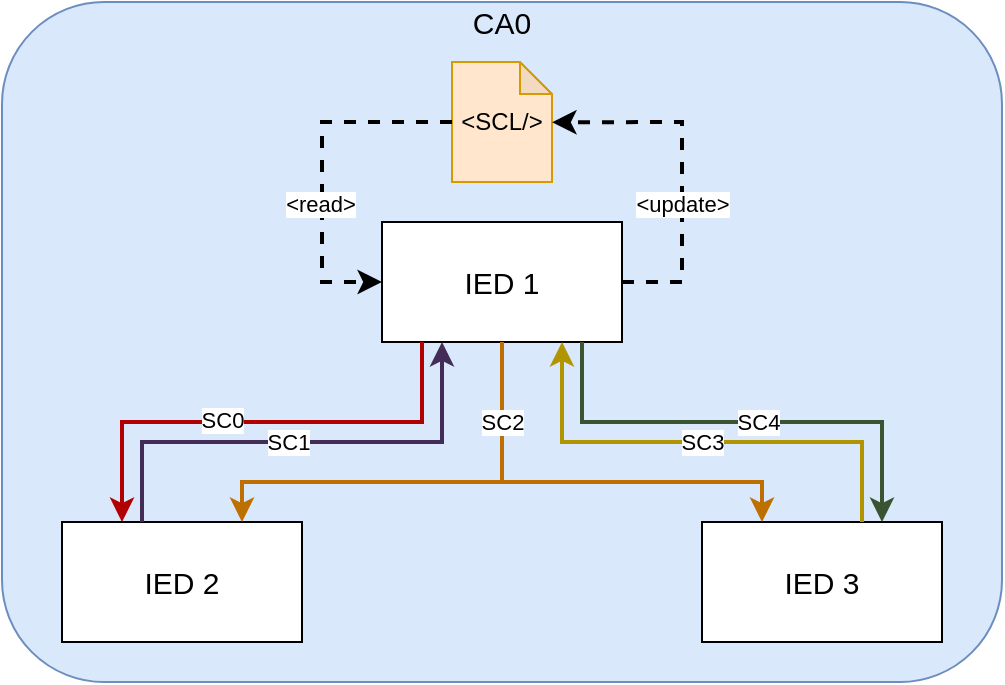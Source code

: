 <mxfile version="22.0.3" type="device">
  <diagram name="Page-1" id="y00IIp2UoIGJt-cBX9Gs">
    <mxGraphModel dx="779" dy="550" grid="1" gridSize="10" guides="1" tooltips="1" connect="1" arrows="1" fold="1" page="1" pageScale="1" pageWidth="850" pageHeight="1100" math="0" shadow="0">
      <root>
        <mxCell id="0" />
        <mxCell id="1" parent="0" />
        <mxCell id="46F2LjygqZksvKKxGrWp-1" value="" style="rounded=1;whiteSpace=wrap;html=1;fillColor=#dae8fc;strokeColor=#6c8ebf;" parent="1" vertex="1">
          <mxGeometry x="130" y="110" width="500" height="340" as="geometry" />
        </mxCell>
        <mxCell id="dyNGf72tT08rk5f2-HMs-1" value="&lt;font style=&quot;font-size: 15px;&quot;&gt;IED 1&lt;/font&gt;" style="rounded=0;whiteSpace=wrap;html=1;" parent="1" vertex="1">
          <mxGeometry x="320" y="220" width="120" height="60" as="geometry" />
        </mxCell>
        <mxCell id="dyNGf72tT08rk5f2-HMs-2" value="&amp;lt;SCL/&amp;gt;" style="shape=note;whiteSpace=wrap;html=1;backgroundOutline=1;darkOpacity=0.05;size=16;fillColor=#ffe6cc;strokeColor=#d79b00;" parent="1" vertex="1">
          <mxGeometry x="355" y="140" width="50" height="60" as="geometry" />
        </mxCell>
        <mxCell id="dyNGf72tT08rk5f2-HMs-3" value="" style="endArrow=classic;html=1;rounded=0;exitX=1;exitY=0.5;exitDx=0;exitDy=0;entryX=1.001;entryY=0.503;entryDx=0;entryDy=0;entryPerimeter=0;strokeWidth=2;dashed=1;" parent="1" source="dyNGf72tT08rk5f2-HMs-1" target="dyNGf72tT08rk5f2-HMs-2" edge="1">
          <mxGeometry width="50" height="50" relative="1" as="geometry">
            <mxPoint x="500" y="250" as="sourcePoint" />
            <mxPoint x="410" y="170" as="targetPoint" />
            <Array as="points">
              <mxPoint x="470" y="250" />
              <mxPoint x="470" y="170" />
            </Array>
          </mxGeometry>
        </mxCell>
        <mxCell id="dyNGf72tT08rk5f2-HMs-20" value="&amp;lt;update&amp;gt;" style="edgeLabel;html=1;align=center;verticalAlign=middle;resizable=0;points=[];" parent="dyNGf72tT08rk5f2-HMs-3" vertex="1" connectable="0">
          <mxGeometry x="-0.352" relative="1" as="geometry">
            <mxPoint y="-13" as="offset" />
          </mxGeometry>
        </mxCell>
        <mxCell id="dyNGf72tT08rk5f2-HMs-4" value="" style="endArrow=classic;html=1;rounded=0;entryX=0;entryY=0.5;entryDx=0;entryDy=0;strokeWidth=2;dashed=1;" parent="1" target="dyNGf72tT08rk5f2-HMs-1" edge="1">
          <mxGeometry width="50" height="50" relative="1" as="geometry">
            <mxPoint x="355" y="169.98" as="sourcePoint" />
            <mxPoint x="255" y="169.98" as="targetPoint" />
            <Array as="points">
              <mxPoint x="290" y="170" />
              <mxPoint x="290" y="250" />
            </Array>
          </mxGeometry>
        </mxCell>
        <mxCell id="dyNGf72tT08rk5f2-HMs-21" value="&amp;lt;read&amp;gt;" style="edgeLabel;html=1;align=center;verticalAlign=middle;resizable=0;points=[];" parent="dyNGf72tT08rk5f2-HMs-4" vertex="1" connectable="0">
          <mxGeometry x="0.147" y="-1" relative="1" as="geometry">
            <mxPoint y="5" as="offset" />
          </mxGeometry>
        </mxCell>
        <mxCell id="dyNGf72tT08rk5f2-HMs-5" value="&lt;font style=&quot;font-size: 15px;&quot;&gt;IED 2&lt;/font&gt;" style="rounded=0;whiteSpace=wrap;html=1;" parent="1" vertex="1">
          <mxGeometry x="160" y="370" width="120" height="60" as="geometry" />
        </mxCell>
        <mxCell id="dyNGf72tT08rk5f2-HMs-6" value="&lt;font style=&quot;font-size: 15px;&quot;&gt;IED 3&lt;/font&gt;" style="rounded=0;whiteSpace=wrap;html=1;" parent="1" vertex="1">
          <mxGeometry x="480" y="370" width="120" height="60" as="geometry" />
        </mxCell>
        <mxCell id="dyNGf72tT08rk5f2-HMs-7" value="" style="endArrow=classic;html=1;rounded=0;fillColor=#e51400;strokeColor=#B20000;strokeWidth=2;" parent="1" edge="1">
          <mxGeometry width="50" height="50" relative="1" as="geometry">
            <mxPoint x="340" y="280" as="sourcePoint" />
            <mxPoint x="190" y="370" as="targetPoint" />
            <Array as="points">
              <mxPoint x="340" y="320" />
              <mxPoint x="190" y="320" />
            </Array>
          </mxGeometry>
        </mxCell>
        <mxCell id="dyNGf72tT08rk5f2-HMs-9" value="SC0" style="edgeLabel;html=1;align=center;verticalAlign=middle;resizable=0;points=[];" parent="dyNGf72tT08rk5f2-HMs-7" vertex="1" connectable="0">
          <mxGeometry x="-0.0" y="-1" relative="1" as="geometry">
            <mxPoint x="-20" as="offset" />
          </mxGeometry>
        </mxCell>
        <mxCell id="dyNGf72tT08rk5f2-HMs-8" value="" style="endArrow=none;html=1;rounded=0;endFill=0;startArrow=classic;startFill=1;fillColor=#76608a;strokeColor=#432D57;strokeWidth=2;" parent="1" edge="1">
          <mxGeometry width="50" height="50" relative="1" as="geometry">
            <mxPoint x="350" y="280" as="sourcePoint" />
            <mxPoint x="200" y="370" as="targetPoint" />
            <Array as="points">
              <mxPoint x="350" y="330" />
              <mxPoint x="200" y="330" />
            </Array>
          </mxGeometry>
        </mxCell>
        <mxCell id="dyNGf72tT08rk5f2-HMs-10" value="SC1" style="edgeLabel;html=1;align=center;verticalAlign=middle;resizable=0;points=[];" parent="dyNGf72tT08rk5f2-HMs-8" vertex="1" connectable="0">
          <mxGeometry x="0.063" relative="1" as="geometry">
            <mxPoint as="offset" />
          </mxGeometry>
        </mxCell>
        <mxCell id="dyNGf72tT08rk5f2-HMs-11" value="" style="endArrow=classic;html=1;rounded=0;fillColor=#f0a30a;strokeColor=#BD7000;strokeWidth=2;" parent="1" edge="1">
          <mxGeometry width="50" height="50" relative="1" as="geometry">
            <mxPoint x="380" y="280" as="sourcePoint" />
            <mxPoint x="510" y="370" as="targetPoint" />
            <Array as="points">
              <mxPoint x="380" y="350" />
              <mxPoint x="510" y="350" />
            </Array>
          </mxGeometry>
        </mxCell>
        <mxCell id="dyNGf72tT08rk5f2-HMs-13" value="SC2" style="edgeLabel;html=1;align=center;verticalAlign=middle;resizable=0;points=[];" parent="dyNGf72tT08rk5f2-HMs-11" vertex="1" connectable="0">
          <mxGeometry x="-0.48" relative="1" as="geometry">
            <mxPoint y="-17" as="offset" />
          </mxGeometry>
        </mxCell>
        <mxCell id="dyNGf72tT08rk5f2-HMs-12" value="" style="endArrow=classic;html=1;rounded=0;fillColor=#f0a30a;strokeColor=#BD7000;strokeWidth=2;" parent="1" edge="1">
          <mxGeometry width="50" height="50" relative="1" as="geometry">
            <mxPoint x="380" y="350" as="sourcePoint" />
            <mxPoint x="250" y="370" as="targetPoint" />
            <Array as="points">
              <mxPoint x="250" y="350" />
            </Array>
          </mxGeometry>
        </mxCell>
        <mxCell id="dyNGf72tT08rk5f2-HMs-14" value="" style="endArrow=classic;html=1;rounded=0;fillColor=#e3c800;strokeColor=#B09500;strokeWidth=2;" parent="1" edge="1">
          <mxGeometry width="50" height="50" relative="1" as="geometry">
            <mxPoint x="560" y="370" as="sourcePoint" />
            <mxPoint x="410" y="280" as="targetPoint" />
            <Array as="points">
              <mxPoint x="560" y="330" />
              <mxPoint x="410" y="330" />
            </Array>
          </mxGeometry>
        </mxCell>
        <mxCell id="dyNGf72tT08rk5f2-HMs-18" value="SC3" style="edgeLabel;html=1;align=center;verticalAlign=middle;resizable=0;points=[];" parent="dyNGf72tT08rk5f2-HMs-14" vertex="1" connectable="0">
          <mxGeometry x="0.004" relative="1" as="geometry">
            <mxPoint as="offset" />
          </mxGeometry>
        </mxCell>
        <mxCell id="dyNGf72tT08rk5f2-HMs-16" value="" style="endArrow=none;html=1;rounded=0;endFill=0;startArrow=classic;startFill=1;fillColor=#6d8764;strokeColor=#3A5431;strokeWidth=2;" parent="1" edge="1">
          <mxGeometry width="50" height="50" relative="1" as="geometry">
            <mxPoint x="570" y="370" as="sourcePoint" />
            <mxPoint x="420" y="280" as="targetPoint" />
            <Array as="points">
              <mxPoint x="570" y="320" />
              <mxPoint x="420" y="320" />
            </Array>
          </mxGeometry>
        </mxCell>
        <mxCell id="dyNGf72tT08rk5f2-HMs-19" value="SC4" style="edgeLabel;html=1;align=center;verticalAlign=middle;resizable=0;points=[];" parent="dyNGf72tT08rk5f2-HMs-16" vertex="1" connectable="0">
          <mxGeometry x="-0.061" relative="1" as="geometry">
            <mxPoint as="offset" />
          </mxGeometry>
        </mxCell>
        <mxCell id="46F2LjygqZksvKKxGrWp-2" value="CA0" style="text;html=1;strokeColor=none;fillColor=none;align=center;verticalAlign=middle;whiteSpace=wrap;rounded=0;fontSize=15;" parent="1" vertex="1">
          <mxGeometry x="140" y="110" width="480" height="20" as="geometry" />
        </mxCell>
      </root>
    </mxGraphModel>
  </diagram>
</mxfile>
